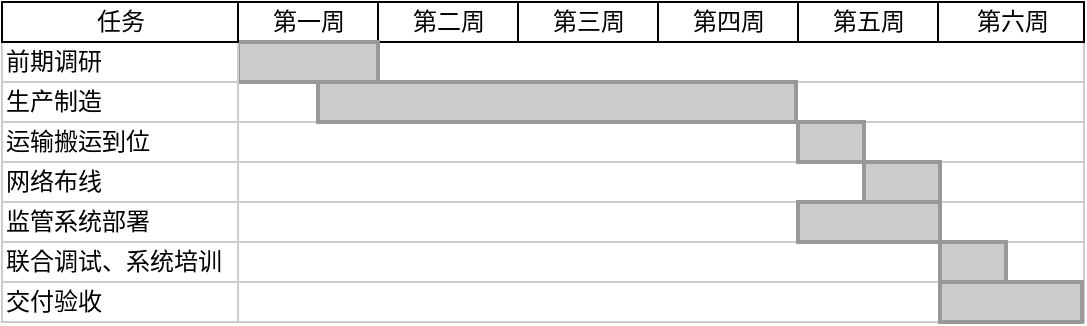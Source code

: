 <mxfile version="20.4.0" type="github">
  <diagram name="Page-1" id="fc2ac565-0d4e-3f0d-88b0-a54af1634ed7">
    <mxGraphModel dx="806" dy="448" grid="1" gridSize="1" guides="1" tooltips="1" connect="0" arrows="1" fold="1" page="1" pageScale="1.5" pageWidth="1169" pageHeight="827" background="none" math="0" shadow="0">
      <root>
        <mxCell id="0" style=";html=1;" />
        <mxCell id="1" style=";html=1;" parent="0" />
        <mxCell id="67c90442a009f359-291" value="" style="align=left;strokeColor=#CCCCCC;html=1;" parent="1" vertex="1">
          <mxGeometry x="617" y="150" width="423" height="20" as="geometry" />
        </mxCell>
        <mxCell id="4" value="第一周" style="strokeWidth=1;fontStyle=0;html=1;" parent="1" vertex="1">
          <mxGeometry x="617" y="130" width="70" height="20" as="geometry" />
        </mxCell>
        <mxCell id="67c90442a009f359-278" value="第二周" style="strokeWidth=1;fontStyle=0;html=1;" parent="1" vertex="1">
          <mxGeometry x="687" y="130" width="70" height="20" as="geometry" />
        </mxCell>
        <mxCell id="67c90442a009f359-279" value="第三周" style="strokeWidth=1;fontStyle=0;html=1;" parent="1" vertex="1">
          <mxGeometry x="757" y="130" width="70" height="20" as="geometry" />
        </mxCell>
        <mxCell id="67c90442a009f359-280" value="第四周" style="strokeWidth=1;fontStyle=0;html=1;" parent="1" vertex="1">
          <mxGeometry x="827" y="130" width="70" height="20" as="geometry" />
        </mxCell>
        <mxCell id="67c90442a009f359-281" value="第五周" style="strokeWidth=1;fontStyle=0;html=1;" parent="1" vertex="1">
          <mxGeometry x="897" y="130" width="70" height="20" as="geometry" />
        </mxCell>
        <mxCell id="67c90442a009f359-282" value="第六周" style="strokeWidth=1;fontStyle=0;html=1;" parent="1" vertex="1">
          <mxGeometry x="967" y="130" width="73" height="20" as="geometry" />
        </mxCell>
        <mxCell id="67c90442a009f359-292" value="" style="align=left;strokeColor=#CCCCCC;html=1;" parent="1" vertex="1">
          <mxGeometry x="617" y="170" width="423" height="20" as="geometry" />
        </mxCell>
        <mxCell id="67c90442a009f359-293" value="" style="align=left;strokeColor=#CCCCCC;html=1;" parent="1" vertex="1">
          <mxGeometry x="617" y="190" width="423" height="20" as="geometry" />
        </mxCell>
        <mxCell id="67c90442a009f359-294" value="" style="align=left;strokeColor=#CCCCCC;html=1;" parent="1" vertex="1">
          <mxGeometry x="617" y="210" width="423" height="20" as="geometry" />
        </mxCell>
        <mxCell id="67c90442a009f359-295" value="" style="align=left;strokeColor=#CCCCCC;html=1;" parent="1" vertex="1">
          <mxGeometry x="617" y="230" width="423" height="20" as="geometry" />
        </mxCell>
        <mxCell id="67c90442a009f359-296" value="" style="align=left;strokeColor=#CCCCCC;html=1;" parent="1" vertex="1">
          <mxGeometry x="617" y="250" width="423" height="20" as="geometry" />
        </mxCell>
        <mxCell id="67c90442a009f359-297" value="" style="align=left;strokeColor=#CCCCCC;html=1;" parent="1" vertex="1">
          <mxGeometry x="617" y="270" width="423" height="20" as="geometry" />
        </mxCell>
        <mxCell id="67c90442a009f359-299" value="" style="whiteSpace=wrap;html=1;strokeWidth=2;fillColor=#CCCCCC;gradientColor=none;fontSize=14;align=center;strokeColor=#999999;" parent="1" vertex="1">
          <mxGeometry x="617" y="150" width="70" height="20" as="geometry" />
        </mxCell>
        <mxCell id="67c90442a009f359-300" value="" style="whiteSpace=wrap;html=1;strokeWidth=2;fillColor=#CCCCCC;gradientColor=none;fontSize=14;align=center;strokeColor=#999999;" parent="1" vertex="1">
          <mxGeometry x="657" y="170" width="239" height="20" as="geometry" />
        </mxCell>
        <mxCell id="67c90442a009f359-301" value="" style="whiteSpace=wrap;html=1;strokeWidth=2;fillColor=#CCCCCC;gradientColor=none;fontSize=14;align=center;strokeColor=#999999;" parent="1" vertex="1">
          <mxGeometry x="897" y="190" width="33" height="20" as="geometry" />
        </mxCell>
        <mxCell id="67c90442a009f359-302" value="" style="whiteSpace=wrap;html=1;strokeWidth=2;fillColor=#CCCCCC;gradientColor=none;fontSize=14;align=center;strokeColor=#999999;" parent="1" vertex="1">
          <mxGeometry x="930" y="210" width="38" height="20" as="geometry" />
        </mxCell>
        <mxCell id="67c90442a009f359-303" value="" style="whiteSpace=wrap;html=1;strokeWidth=2;fillColor=#CCCCCC;gradientColor=none;fontSize=14;align=center;strokeColor=#999999;" parent="1" vertex="1">
          <mxGeometry x="897" y="230" width="71" height="20" as="geometry" />
        </mxCell>
        <mxCell id="67c90442a009f359-304" value="" style="whiteSpace=wrap;html=1;strokeWidth=2;fillColor=#CCCCCC;gradientColor=none;fontSize=14;align=center;strokeColor=#999999;" parent="1" vertex="1">
          <mxGeometry x="968" y="250" width="33" height="20" as="geometry" />
        </mxCell>
        <mxCell id="67c90442a009f359-305" value="" style="whiteSpace=wrap;html=1;strokeWidth=2;fillColor=#CCCCCC;gradientColor=none;fontSize=14;align=center;strokeColor=#999999;" parent="1" vertex="1">
          <mxGeometry x="968" y="270" width="71" height="20" as="geometry" />
        </mxCell>
        <mxCell id="fdnkuMGL8KdHcozLjigW-100" value="" style="group" vertex="1" connectable="0" parent="1">
          <mxGeometry x="499" y="130" width="118" height="160" as="geometry" />
        </mxCell>
        <mxCell id="75" value="前期调研" style="align=left;strokeColor=#CCCCCC;html=1;" parent="fdnkuMGL8KdHcozLjigW-100" vertex="1">
          <mxGeometry x="1.467e-13" y="20.0" width="118.0" height="20.0" as="geometry" />
        </mxCell>
        <mxCell id="80" value="生产制造" style="align=left;strokeColor=#CCCCCC;html=1;" parent="fdnkuMGL8KdHcozLjigW-100" vertex="1">
          <mxGeometry x="4.192e-14" y="40.0" width="118.0" height="20.0" as="geometry" />
        </mxCell>
        <mxCell id="85" value="运输搬运到位" style="align=left;strokeColor=#CCCCCC;html=1;" parent="fdnkuMGL8KdHcozLjigW-100" vertex="1">
          <mxGeometry y="60.0" width="118.0" height="20.0" as="geometry" />
        </mxCell>
        <mxCell id="90" value="网络布线" style="align=left;strokeColor=#CCCCCC;html=1;" parent="fdnkuMGL8KdHcozLjigW-100" vertex="1">
          <mxGeometry y="80.0" width="118.0" height="20.0" as="geometry" />
        </mxCell>
        <mxCell id="95" value="监管系统部署" style="align=left;strokeColor=#CCCCCC;html=1;" parent="fdnkuMGL8KdHcozLjigW-100" vertex="1">
          <mxGeometry x="2.725e-13" y="100.0" width="118.0" height="20.0" as="geometry" />
        </mxCell>
        <mxCell id="100" value="联合调试、系统培训" style="align=left;strokeColor=#CCCCCC;html=1;" parent="fdnkuMGL8KdHcozLjigW-100" vertex="1">
          <mxGeometry x="2.725e-13" y="120.0" width="118.0" height="20.0" as="geometry" />
        </mxCell>
        <mxCell id="2" value="任务" style="strokeWidth=1;fontStyle=0;html=1;" parent="fdnkuMGL8KdHcozLjigW-100" vertex="1">
          <mxGeometry x="4.192e-14" width="118.0" height="20.0" as="geometry" />
        </mxCell>
        <mxCell id="67c90442a009f359-289" value="交付验收" style="align=left;strokeColor=#CCCCCC;html=1;" parent="fdnkuMGL8KdHcozLjigW-100" vertex="1">
          <mxGeometry x="2.725e-13" y="140.0" width="118.0" height="20.0" as="geometry" />
        </mxCell>
      </root>
    </mxGraphModel>
  </diagram>
</mxfile>
